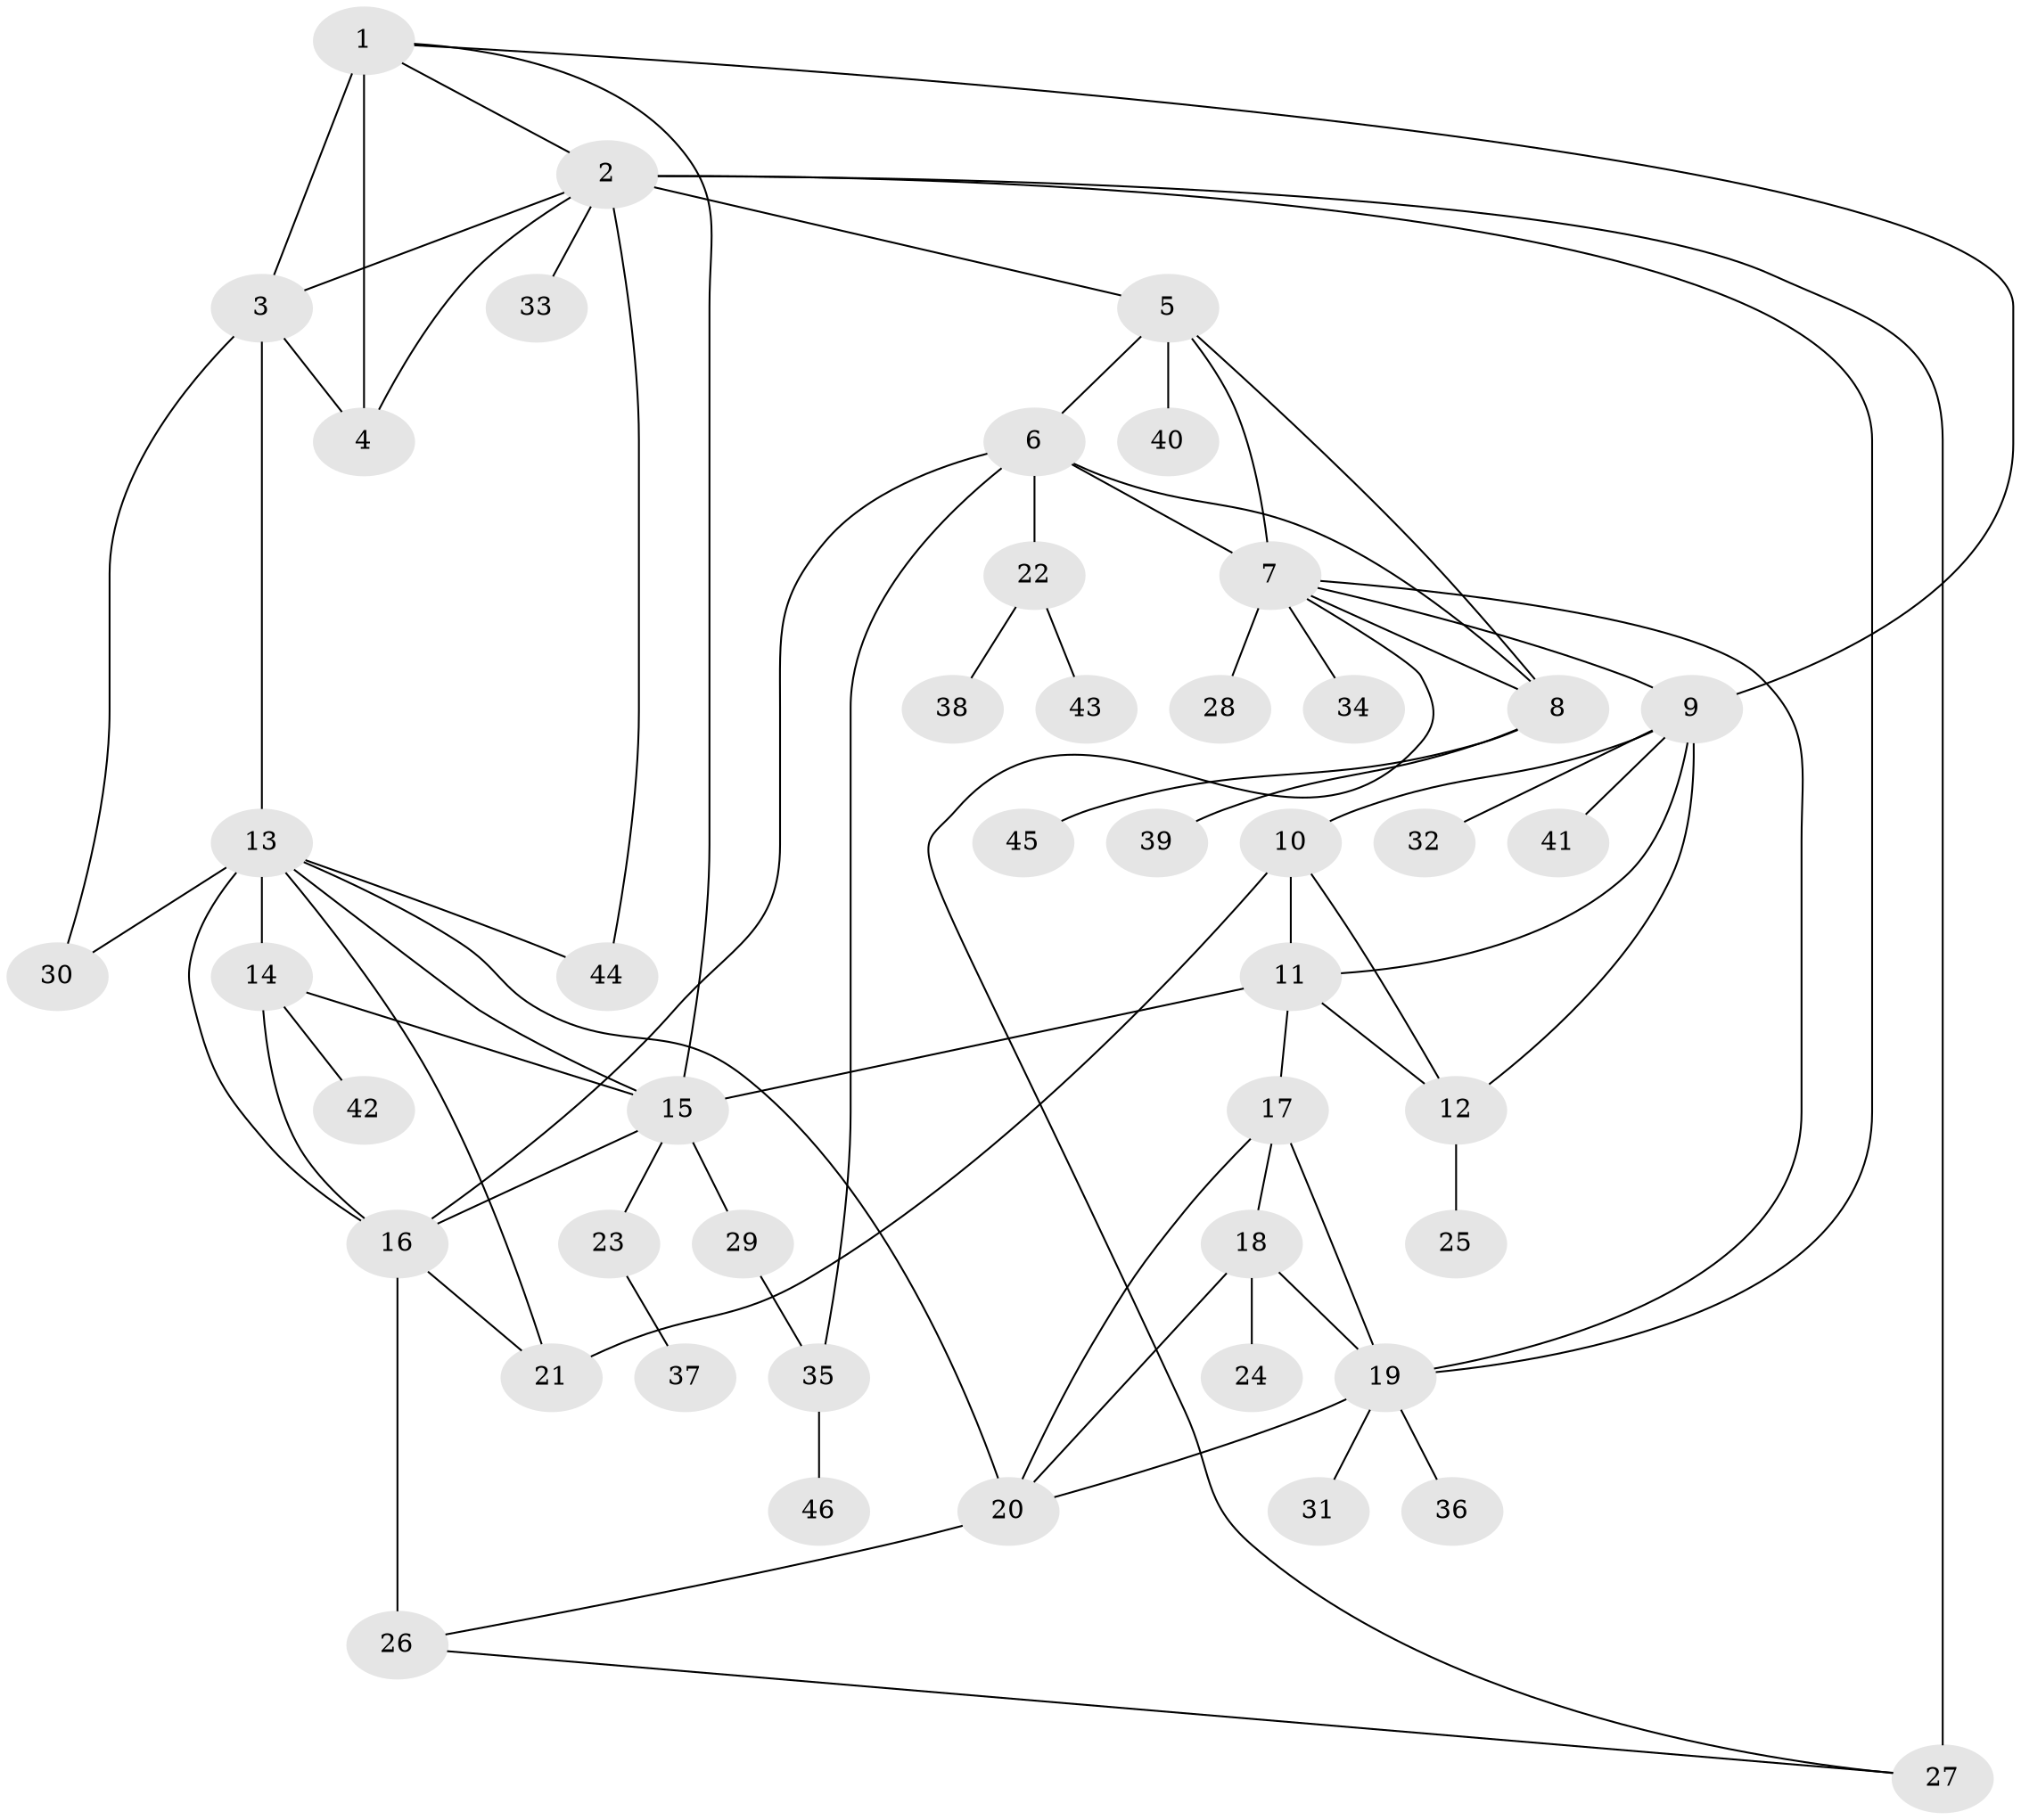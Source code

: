 // original degree distribution, {4: 0.021739130434782608, 13: 0.010869565217391304, 6: 0.08695652173913043, 7: 0.010869565217391304, 12: 0.010869565217391304, 8: 0.021739130434782608, 9: 0.021739130434782608, 10: 0.021739130434782608, 5: 0.021739130434782608, 2: 0.11956521739130435, 3: 0.043478260869565216, 1: 0.6086956521739131}
// Generated by graph-tools (version 1.1) at 2025/52/03/04/25 22:52:28]
// undirected, 46 vertices, 75 edges
graph export_dot {
  node [color=gray90,style=filled];
  1;
  2;
  3;
  4;
  5;
  6;
  7;
  8;
  9;
  10;
  11;
  12;
  13;
  14;
  15;
  16;
  17;
  18;
  19;
  20;
  21;
  22;
  23;
  24;
  25;
  26;
  27;
  28;
  29;
  30;
  31;
  32;
  33;
  34;
  35;
  36;
  37;
  38;
  39;
  40;
  41;
  42;
  43;
  44;
  45;
  46;
  1 -- 2 [weight=1.0];
  1 -- 3 [weight=1.0];
  1 -- 4 [weight=3.0];
  1 -- 9 [weight=1.0];
  1 -- 15 [weight=1.0];
  2 -- 3 [weight=1.0];
  2 -- 4 [weight=1.0];
  2 -- 5 [weight=1.0];
  2 -- 19 [weight=1.0];
  2 -- 27 [weight=5.0];
  2 -- 33 [weight=1.0];
  2 -- 44 [weight=1.0];
  3 -- 4 [weight=1.0];
  3 -- 13 [weight=1.0];
  3 -- 30 [weight=1.0];
  5 -- 6 [weight=1.0];
  5 -- 7 [weight=1.0];
  5 -- 8 [weight=1.0];
  5 -- 40 [weight=1.0];
  6 -- 7 [weight=1.0];
  6 -- 8 [weight=1.0];
  6 -- 16 [weight=1.0];
  6 -- 22 [weight=1.0];
  6 -- 35 [weight=1.0];
  7 -- 8 [weight=1.0];
  7 -- 9 [weight=1.0];
  7 -- 19 [weight=1.0];
  7 -- 27 [weight=1.0];
  7 -- 28 [weight=4.0];
  7 -- 34 [weight=1.0];
  8 -- 39 [weight=1.0];
  8 -- 45 [weight=1.0];
  9 -- 10 [weight=1.0];
  9 -- 11 [weight=1.0];
  9 -- 12 [weight=1.0];
  9 -- 32 [weight=1.0];
  9 -- 41 [weight=1.0];
  10 -- 11 [weight=1.0];
  10 -- 12 [weight=1.0];
  10 -- 21 [weight=5.0];
  11 -- 12 [weight=1.0];
  11 -- 15 [weight=1.0];
  11 -- 17 [weight=1.0];
  12 -- 25 [weight=2.0];
  13 -- 14 [weight=1.0];
  13 -- 15 [weight=1.0];
  13 -- 16 [weight=1.0];
  13 -- 20 [weight=1.0];
  13 -- 21 [weight=1.0];
  13 -- 30 [weight=2.0];
  13 -- 44 [weight=1.0];
  14 -- 15 [weight=1.0];
  14 -- 16 [weight=1.0];
  14 -- 42 [weight=1.0];
  15 -- 16 [weight=1.0];
  15 -- 23 [weight=1.0];
  15 -- 29 [weight=3.0];
  16 -- 21 [weight=1.0];
  16 -- 26 [weight=3.0];
  17 -- 18 [weight=1.0];
  17 -- 19 [weight=1.0];
  17 -- 20 [weight=1.0];
  18 -- 19 [weight=1.0];
  18 -- 20 [weight=1.0];
  18 -- 24 [weight=2.0];
  19 -- 20 [weight=1.0];
  19 -- 31 [weight=1.0];
  19 -- 36 [weight=1.0];
  20 -- 26 [weight=1.0];
  22 -- 38 [weight=1.0];
  22 -- 43 [weight=1.0];
  23 -- 37 [weight=1.0];
  26 -- 27 [weight=1.0];
  29 -- 35 [weight=1.0];
  35 -- 46 [weight=1.0];
}
